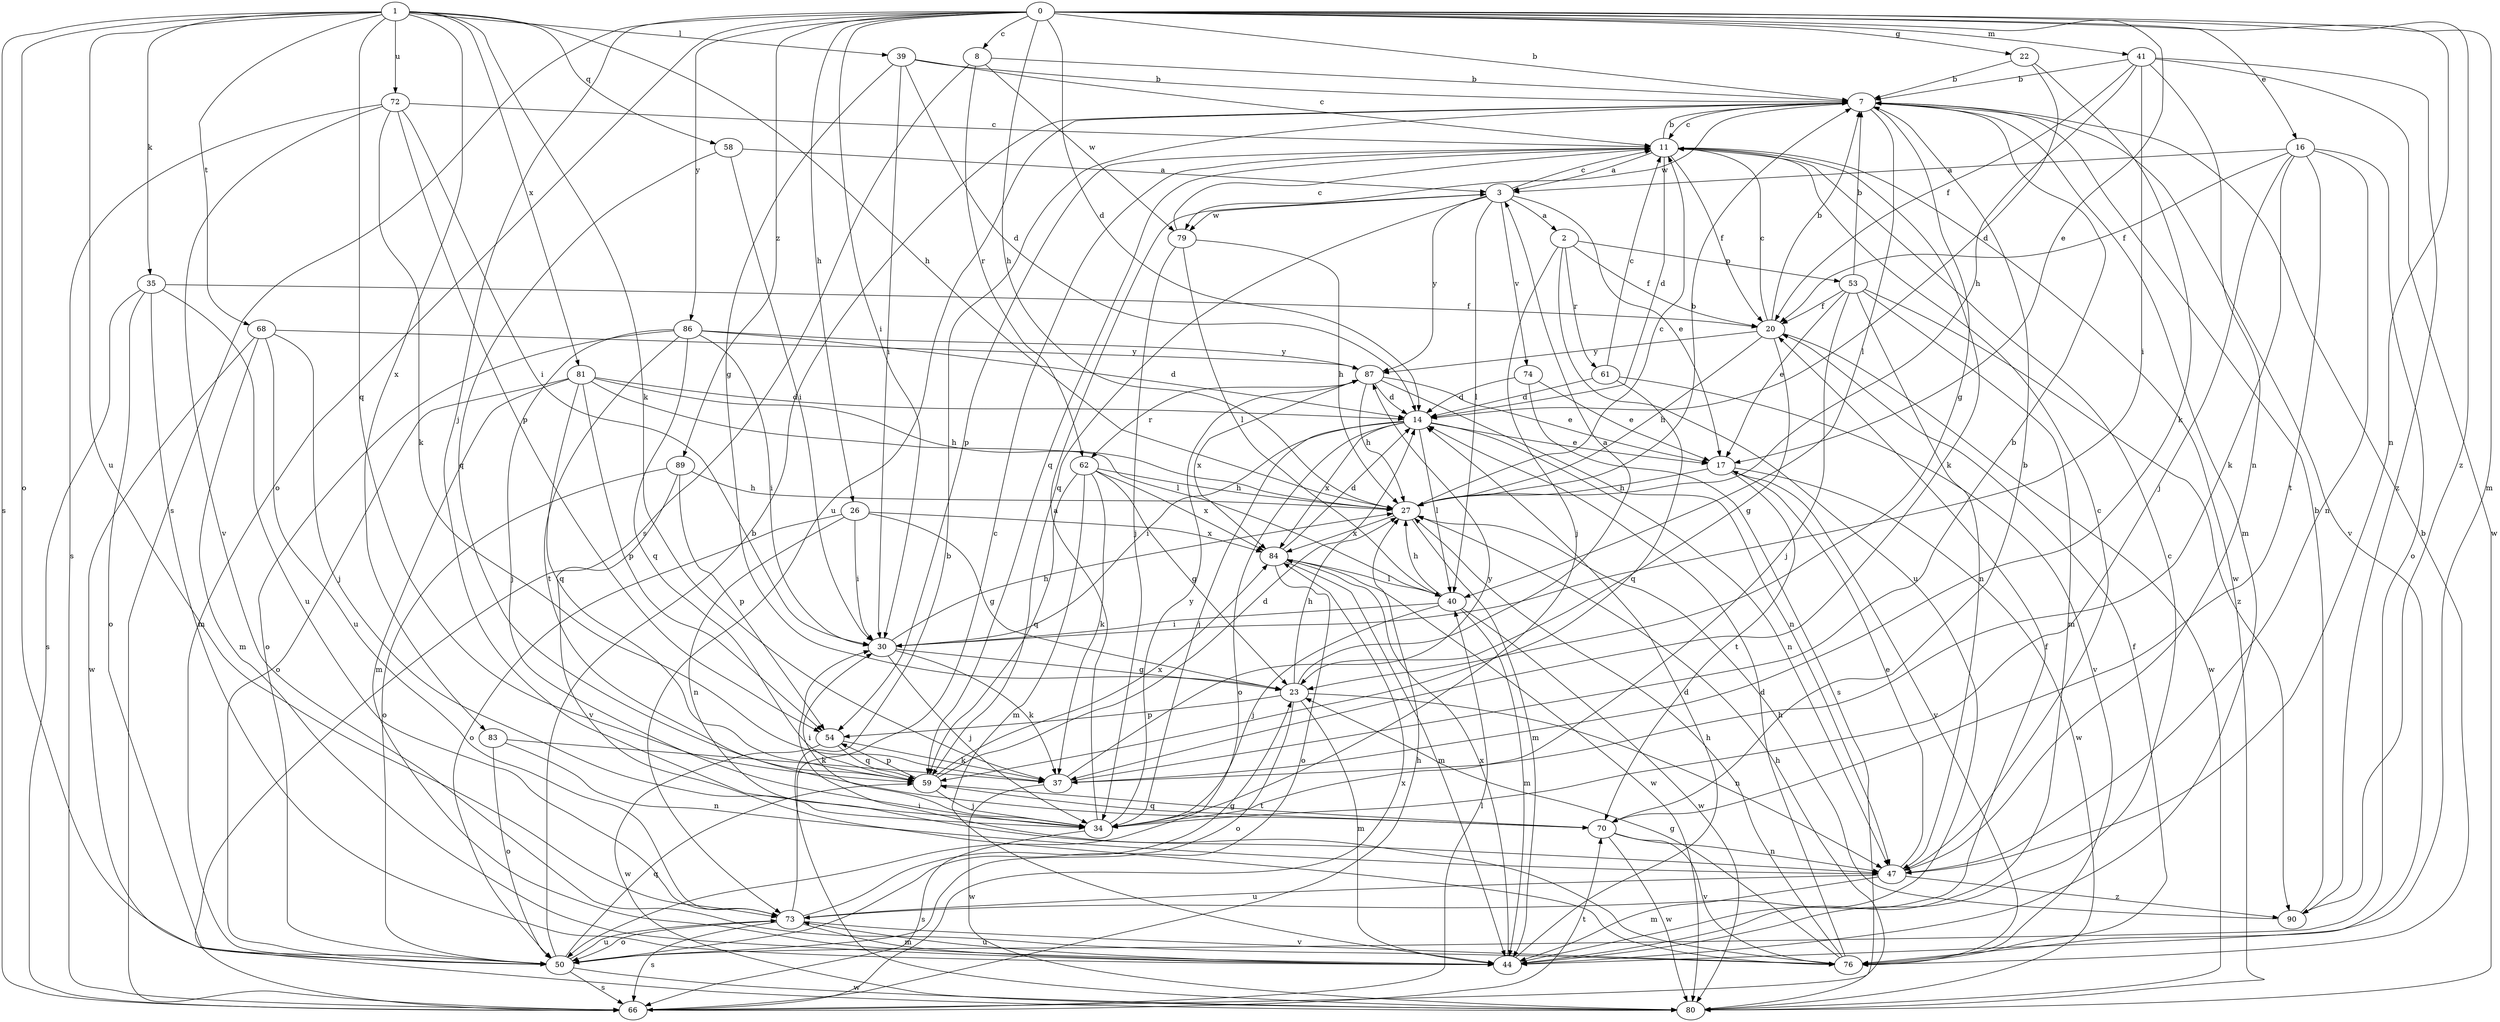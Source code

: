 strict digraph  {
0;
1;
2;
3;
7;
8;
11;
14;
16;
17;
20;
22;
23;
26;
27;
30;
34;
35;
37;
39;
40;
41;
44;
47;
50;
53;
54;
58;
59;
61;
62;
66;
68;
70;
72;
73;
74;
76;
79;
80;
81;
83;
84;
86;
87;
89;
90;
0 -> 7  [label=b];
0 -> 8  [label=c];
0 -> 14  [label=d];
0 -> 16  [label=e];
0 -> 17  [label=e];
0 -> 22  [label=g];
0 -> 26  [label=h];
0 -> 27  [label=h];
0 -> 30  [label=i];
0 -> 34  [label=j];
0 -> 41  [label=m];
0 -> 44  [label=m];
0 -> 47  [label=n];
0 -> 50  [label=o];
0 -> 66  [label=s];
0 -> 86  [label=y];
0 -> 89  [label=z];
0 -> 90  [label=z];
1 -> 27  [label=h];
1 -> 35  [label=k];
1 -> 37  [label=k];
1 -> 39  [label=l];
1 -> 50  [label=o];
1 -> 58  [label=q];
1 -> 59  [label=q];
1 -> 66  [label=s];
1 -> 68  [label=t];
1 -> 72  [label=u];
1 -> 73  [label=u];
1 -> 81  [label=x];
1 -> 83  [label=x];
2 -> 20  [label=f];
2 -> 34  [label=j];
2 -> 53  [label=p];
2 -> 61  [label=r];
2 -> 73  [label=u];
3 -> 2  [label=a];
3 -> 11  [label=c];
3 -> 17  [label=e];
3 -> 40  [label=l];
3 -> 59  [label=q];
3 -> 74  [label=v];
3 -> 79  [label=w];
3 -> 87  [label=y];
7 -> 11  [label=c];
7 -> 23  [label=g];
7 -> 40  [label=l];
7 -> 44  [label=m];
7 -> 73  [label=u];
7 -> 76  [label=v];
7 -> 79  [label=w];
8 -> 7  [label=b];
8 -> 62  [label=r];
8 -> 66  [label=s];
8 -> 79  [label=w];
11 -> 3  [label=a];
11 -> 7  [label=b];
11 -> 14  [label=d];
11 -> 20  [label=f];
11 -> 37  [label=k];
11 -> 54  [label=p];
11 -> 59  [label=q];
11 -> 80  [label=w];
14 -> 17  [label=e];
14 -> 30  [label=i];
14 -> 34  [label=j];
14 -> 40  [label=l];
14 -> 47  [label=n];
14 -> 50  [label=o];
14 -> 84  [label=x];
16 -> 3  [label=a];
16 -> 20  [label=f];
16 -> 34  [label=j];
16 -> 37  [label=k];
16 -> 47  [label=n];
16 -> 50  [label=o];
16 -> 70  [label=t];
17 -> 27  [label=h];
17 -> 70  [label=t];
17 -> 76  [label=v];
17 -> 80  [label=w];
20 -> 7  [label=b];
20 -> 11  [label=c];
20 -> 23  [label=g];
20 -> 27  [label=h];
20 -> 80  [label=w];
20 -> 87  [label=y];
22 -> 7  [label=b];
22 -> 14  [label=d];
22 -> 37  [label=k];
23 -> 3  [label=a];
23 -> 27  [label=h];
23 -> 44  [label=m];
23 -> 47  [label=n];
23 -> 50  [label=o];
23 -> 54  [label=p];
26 -> 23  [label=g];
26 -> 30  [label=i];
26 -> 47  [label=n];
26 -> 50  [label=o];
26 -> 84  [label=x];
27 -> 7  [label=b];
27 -> 11  [label=c];
27 -> 44  [label=m];
27 -> 84  [label=x];
30 -> 23  [label=g];
30 -> 27  [label=h];
30 -> 34  [label=j];
30 -> 37  [label=k];
34 -> 3  [label=a];
34 -> 30  [label=i];
34 -> 66  [label=s];
34 -> 87  [label=y];
35 -> 20  [label=f];
35 -> 44  [label=m];
35 -> 50  [label=o];
35 -> 66  [label=s];
35 -> 73  [label=u];
37 -> 7  [label=b];
37 -> 80  [label=w];
37 -> 87  [label=y];
39 -> 7  [label=b];
39 -> 11  [label=c];
39 -> 14  [label=d];
39 -> 23  [label=g];
39 -> 30  [label=i];
40 -> 27  [label=h];
40 -> 30  [label=i];
40 -> 34  [label=j];
40 -> 44  [label=m];
40 -> 80  [label=w];
41 -> 7  [label=b];
41 -> 20  [label=f];
41 -> 27  [label=h];
41 -> 30  [label=i];
41 -> 47  [label=n];
41 -> 80  [label=w];
41 -> 90  [label=z];
44 -> 11  [label=c];
44 -> 14  [label=d];
44 -> 20  [label=f];
44 -> 73  [label=u];
44 -> 84  [label=x];
47 -> 11  [label=c];
47 -> 17  [label=e];
47 -> 44  [label=m];
47 -> 73  [label=u];
47 -> 90  [label=z];
50 -> 7  [label=b];
50 -> 59  [label=q];
50 -> 66  [label=s];
50 -> 73  [label=u];
50 -> 80  [label=w];
53 -> 7  [label=b];
53 -> 17  [label=e];
53 -> 20  [label=f];
53 -> 34  [label=j];
53 -> 44  [label=m];
53 -> 47  [label=n];
53 -> 90  [label=z];
54 -> 37  [label=k];
54 -> 59  [label=q];
54 -> 80  [label=w];
58 -> 3  [label=a];
58 -> 30  [label=i];
58 -> 59  [label=q];
59 -> 14  [label=d];
59 -> 34  [label=j];
59 -> 54  [label=p];
59 -> 70  [label=t];
59 -> 84  [label=x];
61 -> 11  [label=c];
61 -> 14  [label=d];
61 -> 59  [label=q];
61 -> 76  [label=v];
62 -> 23  [label=g];
62 -> 27  [label=h];
62 -> 37  [label=k];
62 -> 44  [label=m];
62 -> 59  [label=q];
62 -> 84  [label=x];
66 -> 27  [label=h];
66 -> 40  [label=l];
66 -> 70  [label=t];
66 -> 84  [label=x];
68 -> 34  [label=j];
68 -> 44  [label=m];
68 -> 73  [label=u];
68 -> 80  [label=w];
68 -> 87  [label=y];
70 -> 7  [label=b];
70 -> 47  [label=n];
70 -> 59  [label=q];
70 -> 76  [label=v];
70 -> 80  [label=w];
72 -> 11  [label=c];
72 -> 30  [label=i];
72 -> 37  [label=k];
72 -> 54  [label=p];
72 -> 66  [label=s];
72 -> 76  [label=v];
73 -> 11  [label=c];
73 -> 23  [label=g];
73 -> 44  [label=m];
73 -> 50  [label=o];
73 -> 66  [label=s];
73 -> 76  [label=v];
74 -> 14  [label=d];
74 -> 17  [label=e];
74 -> 66  [label=s];
76 -> 7  [label=b];
76 -> 14  [label=d];
76 -> 20  [label=f];
76 -> 23  [label=g];
76 -> 27  [label=h];
76 -> 30  [label=i];
79 -> 11  [label=c];
79 -> 27  [label=h];
79 -> 34  [label=j];
79 -> 40  [label=l];
80 -> 7  [label=b];
80 -> 27  [label=h];
81 -> 14  [label=d];
81 -> 27  [label=h];
81 -> 40  [label=l];
81 -> 44  [label=m];
81 -> 50  [label=o];
81 -> 54  [label=p];
81 -> 59  [label=q];
83 -> 37  [label=k];
83 -> 47  [label=n];
83 -> 50  [label=o];
84 -> 14  [label=d];
84 -> 40  [label=l];
84 -> 44  [label=m];
84 -> 50  [label=o];
84 -> 80  [label=w];
86 -> 14  [label=d];
86 -> 30  [label=i];
86 -> 34  [label=j];
86 -> 50  [label=o];
86 -> 59  [label=q];
86 -> 70  [label=t];
86 -> 87  [label=y];
87 -> 14  [label=d];
87 -> 17  [label=e];
87 -> 27  [label=h];
87 -> 47  [label=n];
87 -> 62  [label=r];
87 -> 84  [label=x];
89 -> 27  [label=h];
89 -> 50  [label=o];
89 -> 54  [label=p];
89 -> 76  [label=v];
90 -> 7  [label=b];
90 -> 27  [label=h];
}
